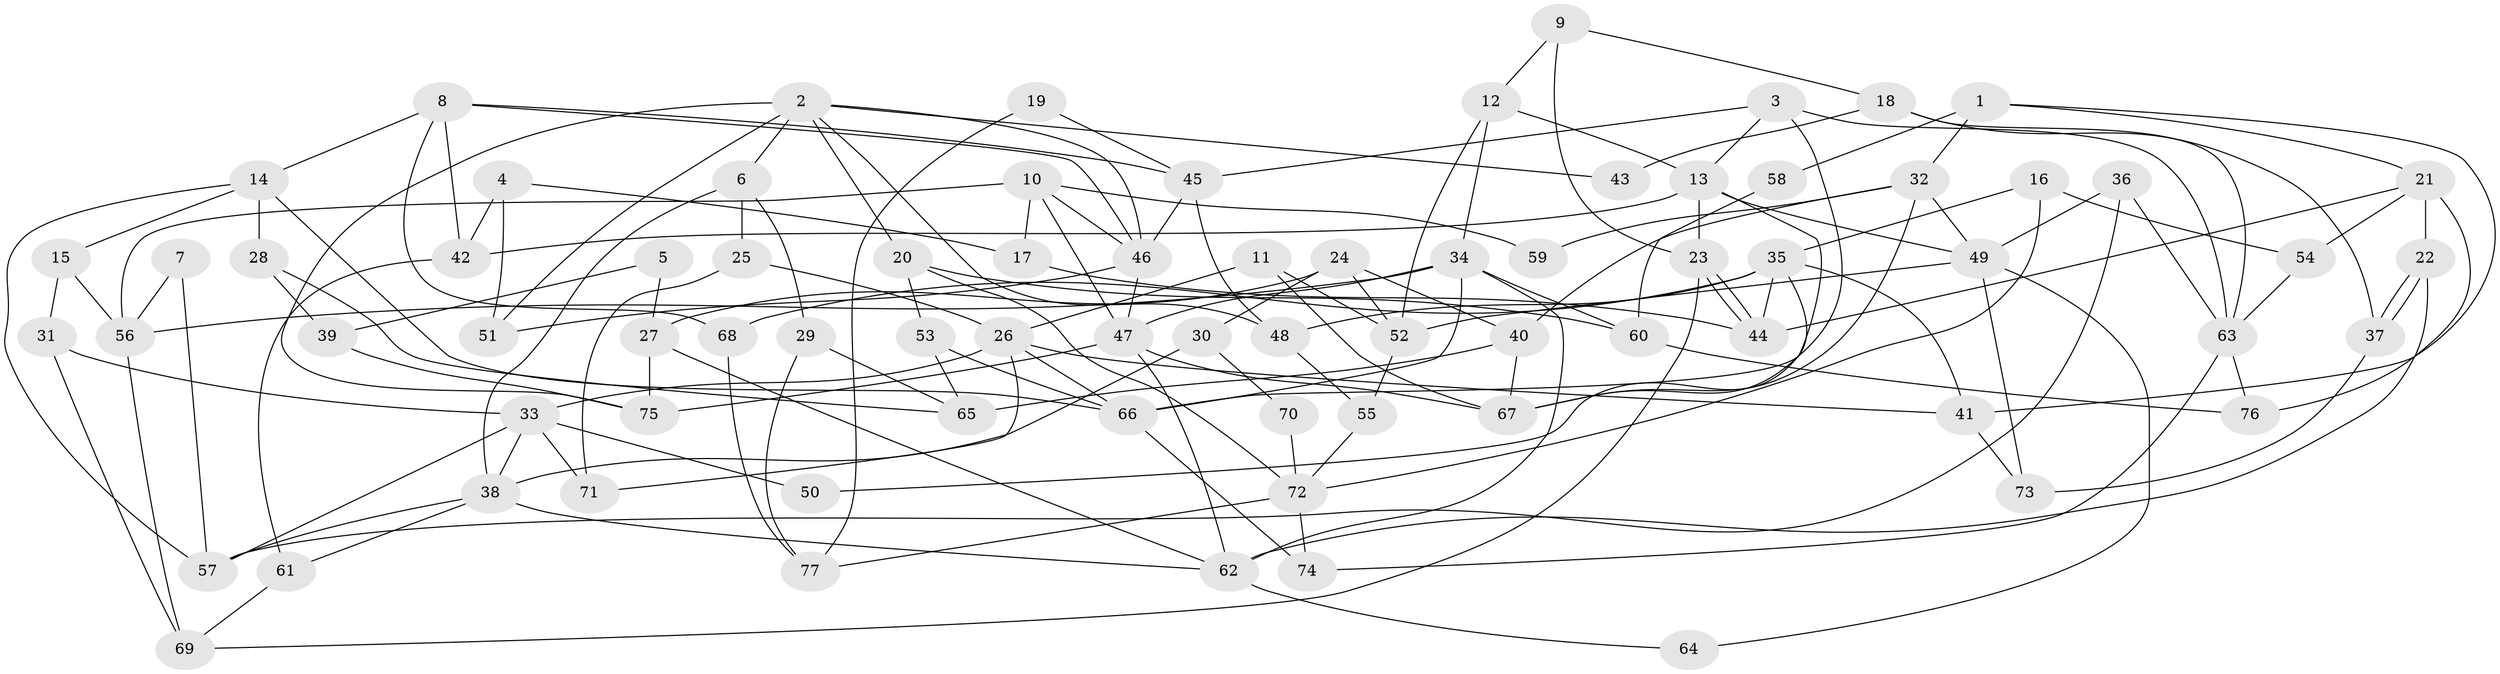 // Generated by graph-tools (version 1.1) at 2025/50/03/09/25 03:50:02]
// undirected, 77 vertices, 154 edges
graph export_dot {
graph [start="1"]
  node [color=gray90,style=filled];
  1;
  2;
  3;
  4;
  5;
  6;
  7;
  8;
  9;
  10;
  11;
  12;
  13;
  14;
  15;
  16;
  17;
  18;
  19;
  20;
  21;
  22;
  23;
  24;
  25;
  26;
  27;
  28;
  29;
  30;
  31;
  32;
  33;
  34;
  35;
  36;
  37;
  38;
  39;
  40;
  41;
  42;
  43;
  44;
  45;
  46;
  47;
  48;
  49;
  50;
  51;
  52;
  53;
  54;
  55;
  56;
  57;
  58;
  59;
  60;
  61;
  62;
  63;
  64;
  65;
  66;
  67;
  68;
  69;
  70;
  71;
  72;
  73;
  74;
  75;
  76;
  77;
  1 -- 21;
  1 -- 32;
  1 -- 41;
  1 -- 58;
  2 -- 46;
  2 -- 51;
  2 -- 6;
  2 -- 20;
  2 -- 43;
  2 -- 48;
  2 -- 75;
  3 -- 45;
  3 -- 63;
  3 -- 13;
  3 -- 66;
  4 -- 17;
  4 -- 42;
  4 -- 51;
  5 -- 27;
  5 -- 39;
  6 -- 38;
  6 -- 25;
  6 -- 29;
  7 -- 56;
  7 -- 57;
  8 -- 45;
  8 -- 42;
  8 -- 14;
  8 -- 46;
  8 -- 68;
  9 -- 23;
  9 -- 12;
  9 -- 18;
  10 -- 46;
  10 -- 47;
  10 -- 17;
  10 -- 56;
  10 -- 59;
  11 -- 26;
  11 -- 52;
  11 -- 67;
  12 -- 13;
  12 -- 34;
  12 -- 52;
  13 -- 49;
  13 -- 23;
  13 -- 42;
  13 -- 67;
  14 -- 66;
  14 -- 15;
  14 -- 28;
  14 -- 57;
  15 -- 56;
  15 -- 31;
  16 -- 72;
  16 -- 54;
  16 -- 35;
  17 -- 44;
  18 -- 37;
  18 -- 43;
  18 -- 63;
  19 -- 77;
  19 -- 45;
  20 -- 53;
  20 -- 60;
  20 -- 72;
  21 -- 22;
  21 -- 44;
  21 -- 54;
  21 -- 76;
  22 -- 37;
  22 -- 37;
  22 -- 62;
  23 -- 44;
  23 -- 44;
  23 -- 69;
  24 -- 52;
  24 -- 40;
  24 -- 27;
  24 -- 30;
  25 -- 26;
  25 -- 71;
  26 -- 33;
  26 -- 71;
  26 -- 41;
  26 -- 66;
  27 -- 62;
  27 -- 75;
  28 -- 65;
  28 -- 39;
  29 -- 77;
  29 -- 65;
  30 -- 38;
  30 -- 70;
  31 -- 69;
  31 -- 33;
  32 -- 67;
  32 -- 49;
  32 -- 40;
  32 -- 59;
  33 -- 38;
  33 -- 50;
  33 -- 57;
  33 -- 71;
  34 -- 47;
  34 -- 66;
  34 -- 56;
  34 -- 60;
  34 -- 62;
  35 -- 41;
  35 -- 44;
  35 -- 48;
  35 -- 50;
  35 -- 68;
  36 -- 63;
  36 -- 57;
  36 -- 49;
  37 -- 73;
  38 -- 62;
  38 -- 57;
  38 -- 61;
  39 -- 75;
  40 -- 67;
  40 -- 65;
  41 -- 73;
  42 -- 61;
  45 -- 46;
  45 -- 48;
  46 -- 47;
  46 -- 51;
  47 -- 75;
  47 -- 67;
  47 -- 62;
  48 -- 55;
  49 -- 52;
  49 -- 64;
  49 -- 73;
  52 -- 55;
  53 -- 66;
  53 -- 65;
  54 -- 63;
  55 -- 72;
  56 -- 69;
  58 -- 60;
  60 -- 76;
  61 -- 69;
  62 -- 64;
  63 -- 76;
  63 -- 74;
  66 -- 74;
  68 -- 77;
  70 -- 72;
  72 -- 74;
  72 -- 77;
}
